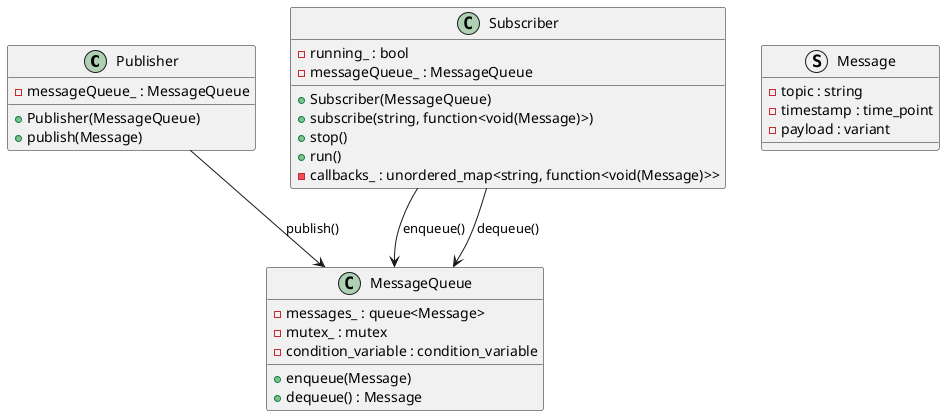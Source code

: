 @startuml

class Publisher {
	+Publisher(MessageQueue)
	+publish(Message)
	-messageQueue_ : MessageQueue
}

class Subscriber {
	+Subscriber(MessageQueue)
	+subscribe(string, function<void(Message)>)
	+stop()
	+run()
	-running_ : bool
	-messageQueue_ : MessageQueue
	-callbacks_ : unordered_map<string, function<void(Message)>>
}

struct Message {
	-topic : string
	-timestamp : time_point
	-payload : variant
}

class MessageQueue {
	+enqueue(Message)
	+dequeue() : Message
	-messages_ : queue<Message>
	-mutex_ : mutex
	-condition_variable : condition_variable
}

Publisher --> MessageQueue : publish()
Subscriber --> MessageQueue : enqueue()
Subscriber --> MessageQueue : dequeue()
